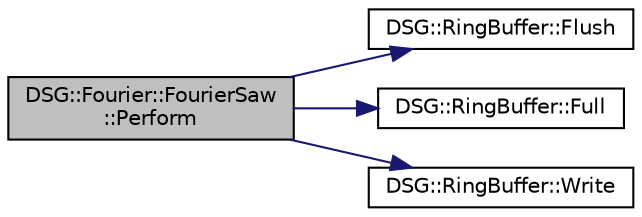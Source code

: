 digraph "DSG::Fourier::FourierSaw::Perform"
{
  edge [fontname="Helvetica",fontsize="10",labelfontname="Helvetica",labelfontsize="10"];
  node [fontname="Helvetica",fontsize="10",shape=record];
  rankdir="LR";
  Node1 [label="DSG::Fourier::FourierSaw\l::Perform",height=0.2,width=0.4,color="black", fillcolor="grey75", style="filled", fontcolor="black"];
  Node1 -> Node2 [color="midnightblue",fontsize="10",style="solid",fontname="Helvetica"];
  Node2 [label="DSG::RingBuffer::Flush",height=0.2,width=0.4,color="black", fillcolor="white", style="filled",URL="$class_d_s_g_1_1_ring_buffer.html#ab23c8003d2857809a816068eeb209d60"];
  Node1 -> Node3 [color="midnightblue",fontsize="10",style="solid",fontname="Helvetica"];
  Node3 [label="DSG::RingBuffer::Full",height=0.2,width=0.4,color="black", fillcolor="white", style="filled",URL="$class_d_s_g_1_1_ring_buffer.html#a53ddb04ffcbb5470a8d2b0a3c65b70cb"];
  Node1 -> Node4 [color="midnightblue",fontsize="10",style="solid",fontname="Helvetica"];
  Node4 [label="DSG::RingBuffer::Write",height=0.2,width=0.4,color="black", fillcolor="white", style="filled",URL="$class_d_s_g_1_1_ring_buffer.html#aa5dd2caa0a270173251faee40a43d692"];
}
